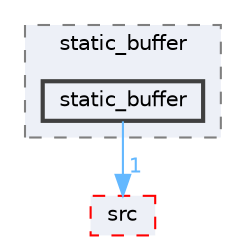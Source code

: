 digraph "Face_Access_inferencing/examples/static_buffer/static_buffer"
{
 // LATEX_PDF_SIZE
  bgcolor="transparent";
  edge [fontname=Helvetica,fontsize=10,labelfontname=Helvetica,labelfontsize=10];
  node [fontname=Helvetica,fontsize=10,shape=box,height=0.2,width=0.4];
  compound=true
  subgraph clusterdir_19825796a2d348e05c186cb203841e65 {
    graph [ bgcolor="#edf0f7", pencolor="grey50", label="static_buffer", fontname=Helvetica,fontsize=10 style="filled,dashed", URL="dir_19825796a2d348e05c186cb203841e65.html",tooltip=""]
  dir_c22a5b9e93d4dc2f0c8d1938b6ddaa54 [label="static_buffer", fillcolor="#edf0f7", color="grey25", style="filled,bold", URL="dir_c22a5b9e93d4dc2f0c8d1938b6ddaa54.html",tooltip=""];
  }
  dir_a10e16a828caf535b3ccf4484f92e610 [label="src", fillcolor="#edf0f7", color="red", style="filled,dashed", URL="dir_a10e16a828caf535b3ccf4484f92e610.html",tooltip=""];
  dir_c22a5b9e93d4dc2f0c8d1938b6ddaa54->dir_a10e16a828caf535b3ccf4484f92e610 [headlabel="1", labeldistance=1.5 headhref="dir_000306_000302.html" href="dir_000306_000302.html" color="steelblue1" fontcolor="steelblue1"];
}
